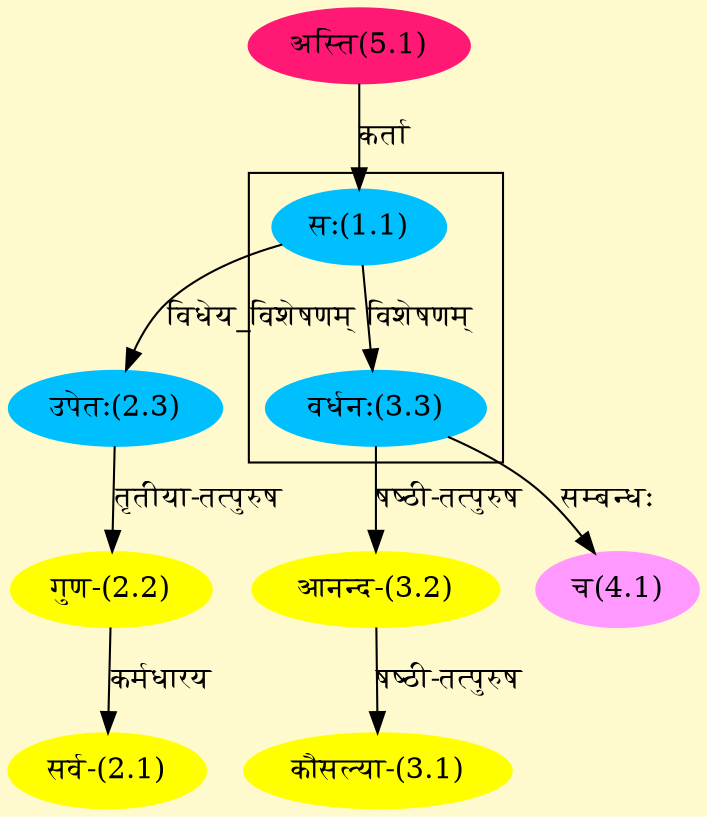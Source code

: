 digraph G{
rankdir=BT;
 compound=true;
 bgcolor="lemonchiffon1";

subgraph cluster_1{
Node3_3 [style=filled, color="#00BFFF" label = "वर्धनः(3.3)"]
Node1_1 [style=filled, color="#00BFFF" label = "सः(1.1)"]

}
Node1_1 [style=filled, color="#00BFFF" label = "सः(1.1)"]
Node5_1 [style=filled, color="#FF1975" label = "अस्ति(5.1)"]
Node2_1 [style=filled, color="#FFFF00" label = "सर्व-(2.1)"]
Node2_2 [style=filled, color="#FFFF00" label = "गुण-(2.2)"]
Node2_3 [style=filled, color="#00BFFF" label = "उपेतः(2.3)"]
Node3_1 [style=filled, color="#FFFF00" label = "कौसल्या-(3.1)"]
Node3_2 [style=filled, color="#FFFF00" label = "आनन्द-(3.2)"]
Node3_3 [style=filled, color="#00BFFF" label = "वर्धनः(3.3)"]
Node4_1 [style=filled, color="#FF99FF" label = "च(4.1)"]
/* Start of Relations section */

Node1_1 -> Node5_1 [  label="कर्ता"  dir="back" ]
Node2_1 -> Node2_2 [  label="कर्मधारय"  dir="back" ]
Node2_2 -> Node2_3 [  label="तृतीया-तत्पुरुष"  dir="back" ]
Node2_3 -> Node1_1 [  label="विधेय_विशेषणम्"  dir="back" ]
Node3_1 -> Node3_2 [  label="षष्ठी-तत्पुरुष"  dir="back" ]
Node3_2 -> Node3_3 [  label="षष्ठी-तत्पुरुष"  dir="back" ]
Node3_3 -> Node1_1 [  label="विशेषणम्"  dir="back" ]
Node4_1 -> Node3_3 [  label="सम्बन्धः"  dir="back" ]
}
